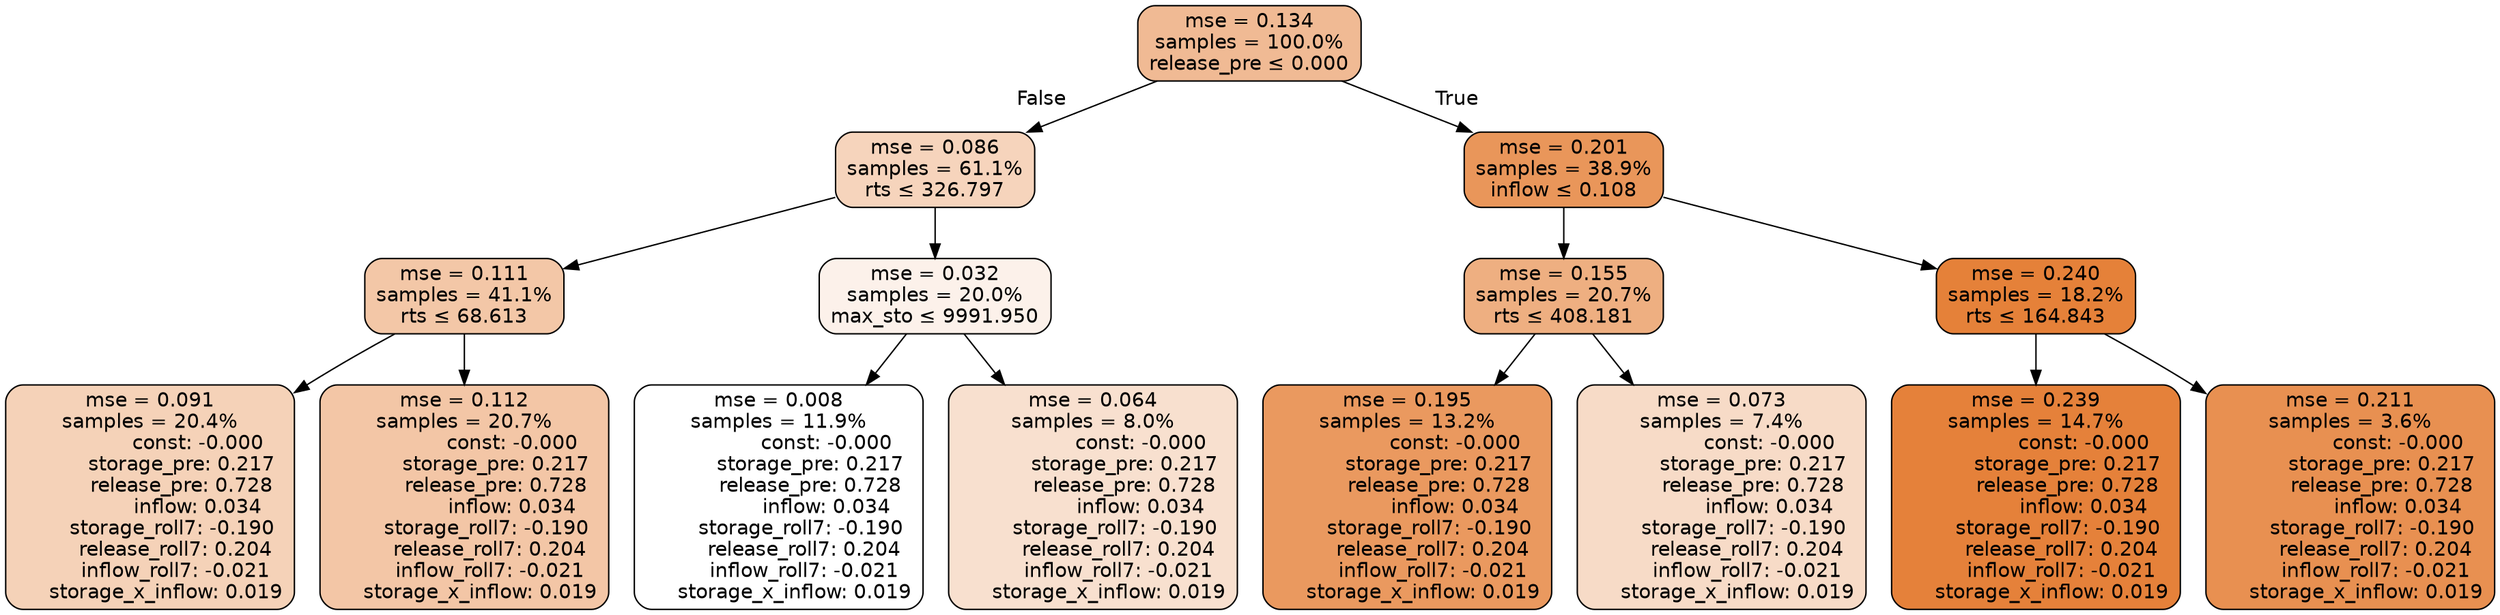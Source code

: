digraph tree {
node [shape=rectangle, style="filled, rounded", color="black", fontname=helvetica] ;
edge [fontname=helvetica] ;
	"0" [label="mse = 0.134
samples = 100.0%
release_pre &le; 0.000", fillcolor="#f0ba94"]
	"1" [label="mse = 0.086
samples = 61.1%
rts &le; 326.797", fillcolor="#f6d4bc"]
	"2" [label="mse = 0.111
samples = 41.1%
rts &le; 68.613", fillcolor="#f3c7a7"]
	"3" [label="mse = 0.091
samples = 20.4%
               const: -0.000
          storage_pre: 0.217
          release_pre: 0.728
               inflow: 0.034
       storage_roll7: -0.190
        release_roll7: 0.204
        inflow_roll7: -0.021
     storage_x_inflow: 0.019", fillcolor="#f5d2b8"]
	"4" [label="mse = 0.112
samples = 20.7%
               const: -0.000
          storage_pre: 0.217
          release_pre: 0.728
               inflow: 0.034
       storage_roll7: -0.190
        release_roll7: 0.204
        inflow_roll7: -0.021
     storage_x_inflow: 0.019", fillcolor="#f3c6a6"]
	"5" [label="mse = 0.032
samples = 20.0%
max_sto &le; 9991.950", fillcolor="#fcf1ea"]
	"6" [label="mse = 0.008
samples = 11.9%
               const: -0.000
          storage_pre: 0.217
          release_pre: 0.728
               inflow: 0.034
       storage_roll7: -0.190
        release_roll7: 0.204
        inflow_roll7: -0.021
     storage_x_inflow: 0.019", fillcolor="#ffffff"]
	"7" [label="mse = 0.064
samples = 8.0%
               const: -0.000
          storage_pre: 0.217
          release_pre: 0.728
               inflow: 0.034
       storage_roll7: -0.190
        release_roll7: 0.204
        inflow_roll7: -0.021
     storage_x_inflow: 0.019", fillcolor="#f8e0cf"]
	"8" [label="mse = 0.201
samples = 38.9%
inflow &le; 0.108", fillcolor="#e9965a"]
	"9" [label="mse = 0.155
samples = 20.7%
rts &le; 408.181", fillcolor="#eeaf81"]
	"10" [label="mse = 0.195
samples = 13.2%
               const: -0.000
          storage_pre: 0.217
          release_pre: 0.728
               inflow: 0.034
       storage_roll7: -0.190
        release_roll7: 0.204
        inflow_roll7: -0.021
     storage_x_inflow: 0.019", fillcolor="#ea995f"]
	"11" [label="mse = 0.073
samples = 7.4%
               const: -0.000
          storage_pre: 0.217
          release_pre: 0.728
               inflow: 0.034
       storage_roll7: -0.190
        release_roll7: 0.204
        inflow_roll7: -0.021
     storage_x_inflow: 0.019", fillcolor="#f7dbc7"]
	"12" [label="mse = 0.240
samples = 18.2%
rts &le; 164.843", fillcolor="#e58139"]
	"13" [label="mse = 0.239
samples = 14.7%
               const: -0.000
          storage_pre: 0.217
          release_pre: 0.728
               inflow: 0.034
       storage_roll7: -0.190
        release_roll7: 0.204
        inflow_roll7: -0.021
     storage_x_inflow: 0.019", fillcolor="#e5813a"]
	"14" [label="mse = 0.211
samples = 3.6%
               const: -0.000
          storage_pre: 0.217
          release_pre: 0.728
               inflow: 0.034
       storage_roll7: -0.190
        release_roll7: 0.204
        inflow_roll7: -0.021
     storage_x_inflow: 0.019", fillcolor="#e89051"]

	"0" -> "1" [labeldistance=2.5, labelangle=45, headlabel="False"]
	"1" -> "2"
	"2" -> "3"
	"2" -> "4"
	"1" -> "5"
	"5" -> "6"
	"5" -> "7"
	"0" -> "8" [labeldistance=2.5, labelangle=-45, headlabel="True"]
	"8" -> "9"
	"9" -> "10"
	"9" -> "11"
	"8" -> "12"
	"12" -> "13"
	"12" -> "14"
}